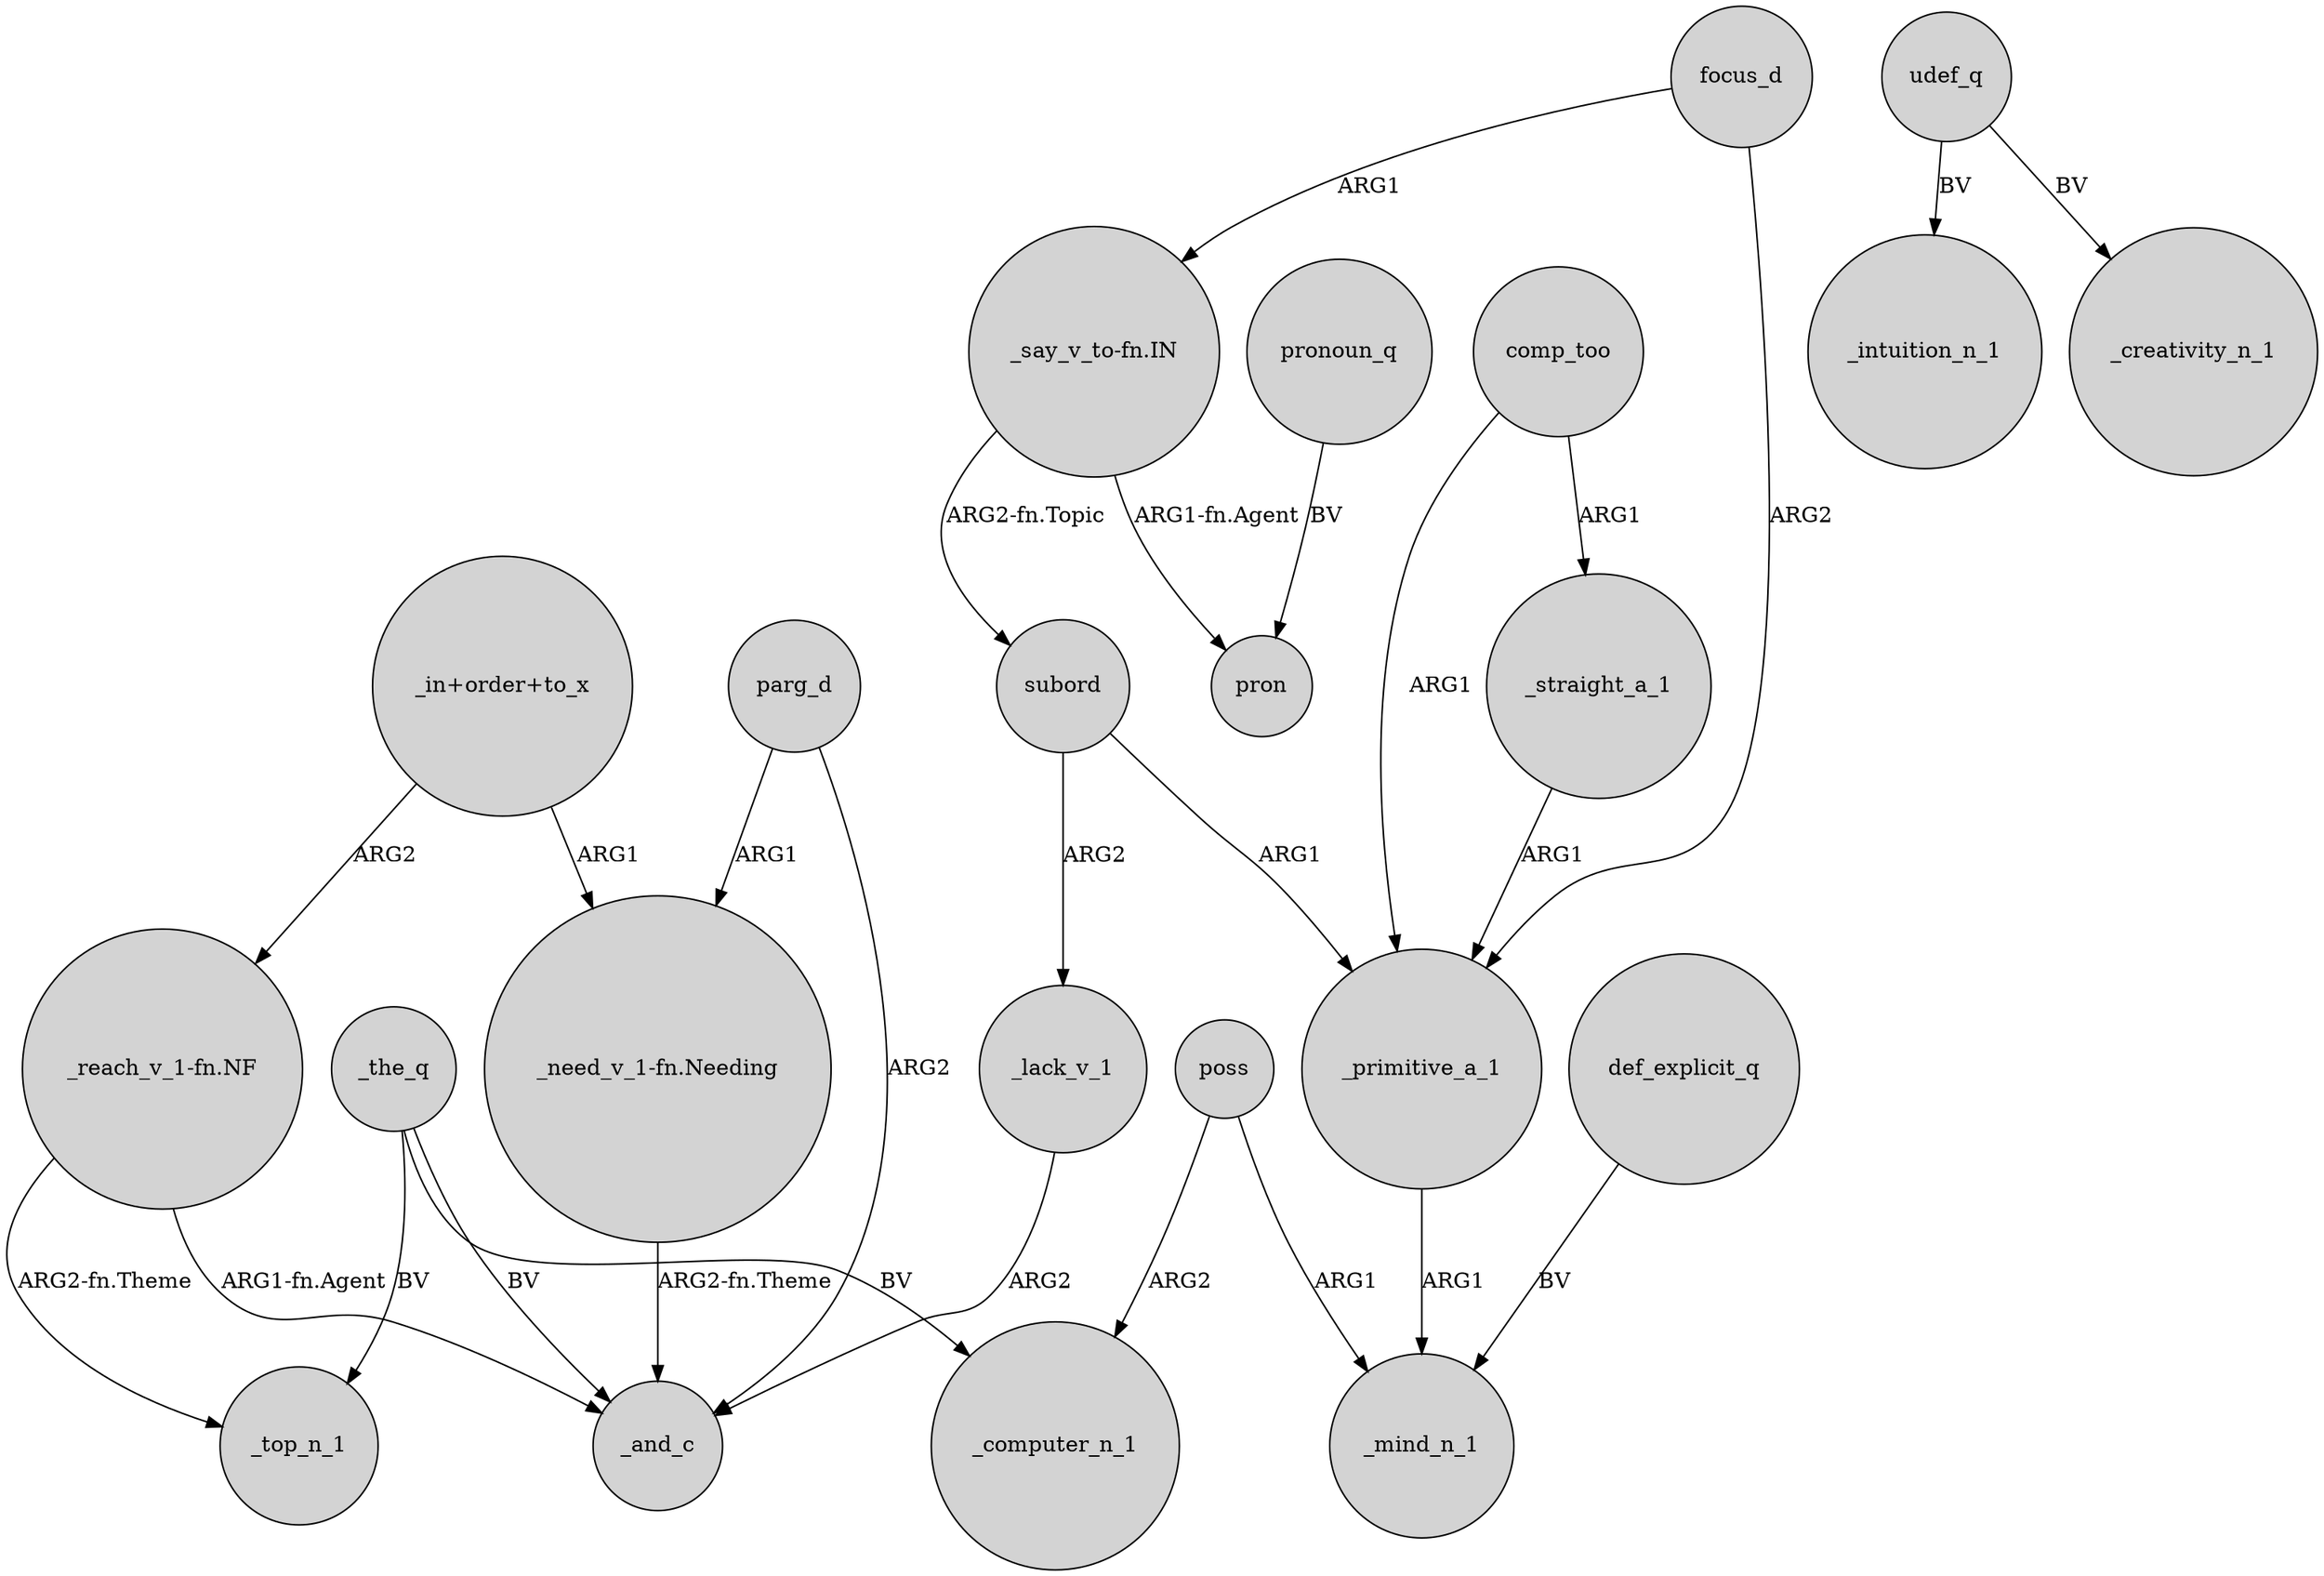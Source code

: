 digraph {
	node [shape=circle style=filled]
	subord -> _lack_v_1 [label=ARG2]
	_the_q -> _and_c [label=BV]
	"_reach_v_1-fn.NF" -> _top_n_1 [label="ARG2-fn.Theme"]
	"_reach_v_1-fn.NF" -> _and_c [label="ARG1-fn.Agent"]
	"_in+order+to_x" -> "_need_v_1-fn.Needing" [label=ARG1]
	udef_q -> _intuition_n_1 [label=BV]
	comp_too -> _straight_a_1 [label=ARG1]
	poss -> _computer_n_1 [label=ARG2]
	def_explicit_q -> _mind_n_1 [label=BV]
	parg_d -> _and_c [label=ARG2]
	"_in+order+to_x" -> "_reach_v_1-fn.NF" [label=ARG2]
	_straight_a_1 -> _primitive_a_1 [label=ARG1]
	pronoun_q -> pron [label=BV]
	subord -> _primitive_a_1 [label=ARG1]
	parg_d -> "_need_v_1-fn.Needing" [label=ARG1]
	_the_q -> _top_n_1 [label=BV]
	_lack_v_1 -> _and_c [label=ARG2]
	comp_too -> _primitive_a_1 [label=ARG1]
	"_say_v_to-fn.IN" -> subord [label="ARG2-fn.Topic"]
	"_need_v_1-fn.Needing" -> _and_c [label="ARG2-fn.Theme"]
	"_say_v_to-fn.IN" -> pron [label="ARG1-fn.Agent"]
	udef_q -> _creativity_n_1 [label=BV]
	_the_q -> _computer_n_1 [label=BV]
	poss -> _mind_n_1 [label=ARG1]
	focus_d -> _primitive_a_1 [label=ARG2]
	_primitive_a_1 -> _mind_n_1 [label=ARG1]
	focus_d -> "_say_v_to-fn.IN" [label=ARG1]
}

